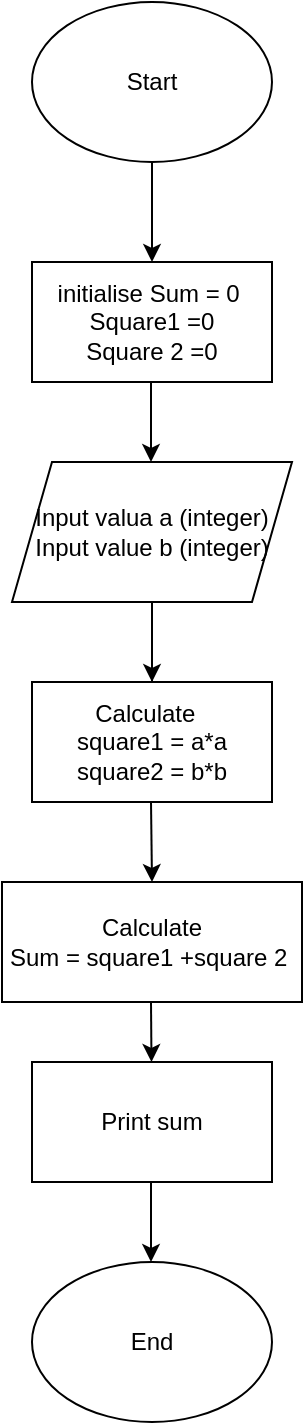 <mxfile version="21.1.2" type="github">
  <diagram name="Page-1" id="atSApHq4ULKwX2A9YDvu">
    <mxGraphModel dx="754" dy="483" grid="1" gridSize="10" guides="1" tooltips="1" connect="1" arrows="1" fold="1" page="1" pageScale="1" pageWidth="827" pageHeight="1169" math="0" shadow="0">
      <root>
        <mxCell id="0" />
        <mxCell id="1" parent="0" />
        <mxCell id="kEb-vn_hMvLCUCeb2jWD-1" value="Start" style="ellipse;whiteSpace=wrap;html=1;" vertex="1" parent="1">
          <mxGeometry x="210" y="10" width="120" height="80" as="geometry" />
        </mxCell>
        <mxCell id="kEb-vn_hMvLCUCeb2jWD-2" value="" style="endArrow=classic;html=1;rounded=0;" edge="1" parent="1">
          <mxGeometry width="50" height="50" relative="1" as="geometry">
            <mxPoint x="270" y="90" as="sourcePoint" />
            <mxPoint x="270" y="140" as="targetPoint" />
          </mxGeometry>
        </mxCell>
        <mxCell id="kEb-vn_hMvLCUCeb2jWD-5" value="initialise Sum = 0&amp;nbsp;&lt;br&gt;Square1 =0&lt;br&gt;Square 2 =0" style="rounded=0;whiteSpace=wrap;html=1;" vertex="1" parent="1">
          <mxGeometry x="210" y="140" width="120" height="60" as="geometry" />
        </mxCell>
        <mxCell id="kEb-vn_hMvLCUCeb2jWD-6" value="" style="endArrow=classic;html=1;rounded=0;" edge="1" parent="1">
          <mxGeometry width="50" height="50" relative="1" as="geometry">
            <mxPoint x="269.5" y="200" as="sourcePoint" />
            <mxPoint x="269.5" y="240" as="targetPoint" />
            <Array as="points">
              <mxPoint x="269.5" y="220" />
            </Array>
          </mxGeometry>
        </mxCell>
        <mxCell id="kEb-vn_hMvLCUCeb2jWD-7" value="Input valua a (integer)&lt;br&gt;Input value b (integer)" style="shape=parallelogram;perimeter=parallelogramPerimeter;whiteSpace=wrap;html=1;fixedSize=1;" vertex="1" parent="1">
          <mxGeometry x="200" y="240" width="140" height="70" as="geometry" />
        </mxCell>
        <mxCell id="kEb-vn_hMvLCUCeb2jWD-8" value="" style="endArrow=classic;html=1;rounded=0;" edge="1" parent="1">
          <mxGeometry width="50" height="50" relative="1" as="geometry">
            <mxPoint x="270" y="350" as="sourcePoint" />
            <mxPoint x="270" y="350" as="targetPoint" />
            <Array as="points">
              <mxPoint x="270" y="310" />
            </Array>
          </mxGeometry>
        </mxCell>
        <mxCell id="kEb-vn_hMvLCUCeb2jWD-9" value="Calculate &amp;nbsp;&lt;br&gt;square1 = a*a&lt;br&gt;square2 = b*b" style="rounded=0;whiteSpace=wrap;html=1;" vertex="1" parent="1">
          <mxGeometry x="210" y="350" width="120" height="60" as="geometry" />
        </mxCell>
        <mxCell id="kEb-vn_hMvLCUCeb2jWD-11" value="Calculate&lt;br&gt;Sum = square1 +square 2&amp;nbsp;" style="rounded=0;whiteSpace=wrap;html=1;" vertex="1" parent="1">
          <mxGeometry x="195" y="450" width="150" height="60" as="geometry" />
        </mxCell>
        <mxCell id="kEb-vn_hMvLCUCeb2jWD-16" value="" style="endArrow=classic;html=1;rounded=0;" edge="1" parent="1">
          <mxGeometry width="50" height="50" relative="1" as="geometry">
            <mxPoint x="269.5" y="410" as="sourcePoint" />
            <mxPoint x="270" y="450" as="targetPoint" />
          </mxGeometry>
        </mxCell>
        <mxCell id="kEb-vn_hMvLCUCeb2jWD-18" value="" style="endArrow=classic;html=1;rounded=0;" edge="1" parent="1" target="kEb-vn_hMvLCUCeb2jWD-19">
          <mxGeometry width="50" height="50" relative="1" as="geometry">
            <mxPoint x="269.5" y="510" as="sourcePoint" />
            <mxPoint x="269.5" y="570" as="targetPoint" />
          </mxGeometry>
        </mxCell>
        <mxCell id="kEb-vn_hMvLCUCeb2jWD-19" value="Print sum" style="rounded=0;whiteSpace=wrap;html=1;" vertex="1" parent="1">
          <mxGeometry x="210" y="540" width="120" height="60" as="geometry" />
        </mxCell>
        <mxCell id="kEb-vn_hMvLCUCeb2jWD-21" value="End" style="ellipse;whiteSpace=wrap;html=1;" vertex="1" parent="1">
          <mxGeometry x="210" y="640" width="120" height="80" as="geometry" />
        </mxCell>
        <mxCell id="kEb-vn_hMvLCUCeb2jWD-29" value="" style="endArrow=classic;html=1;rounded=0;" edge="1" parent="1">
          <mxGeometry width="50" height="50" relative="1" as="geometry">
            <mxPoint x="269.5" y="600" as="sourcePoint" />
            <mxPoint x="269.5" y="640" as="targetPoint" />
          </mxGeometry>
        </mxCell>
      </root>
    </mxGraphModel>
  </diagram>
</mxfile>
